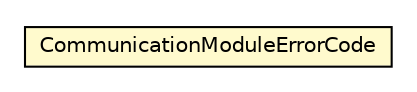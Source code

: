 #!/usr/local/bin/dot
#
# Class diagram 
# Generated by UMLGraph version R5_6-24-gf6e263 (http://www.umlgraph.org/)
#

digraph G {
	edge [fontname="Helvetica",fontsize=10,labelfontname="Helvetica",labelfontsize=10];
	node [fontname="Helvetica",fontsize=10,shape=plaintext];
	nodesep=0.25;
	ranksep=0.5;
	// org.universAAL.middleware.modules.exception.CommunicationModuleErrorCode
	c126636 [label=<<table title="org.universAAL.middleware.modules.exception.CommunicationModuleErrorCode" border="0" cellborder="1" cellspacing="0" cellpadding="2" port="p" bgcolor="lemonChiffon" href="./CommunicationModuleErrorCode.html">
		<tr><td><table border="0" cellspacing="0" cellpadding="1">
<tr><td align="center" balign="center"> CommunicationModuleErrorCode </td></tr>
		</table></td></tr>
		</table>>, URL="./CommunicationModuleErrorCode.html", fontname="Helvetica", fontcolor="black", fontsize=10.0];
}

